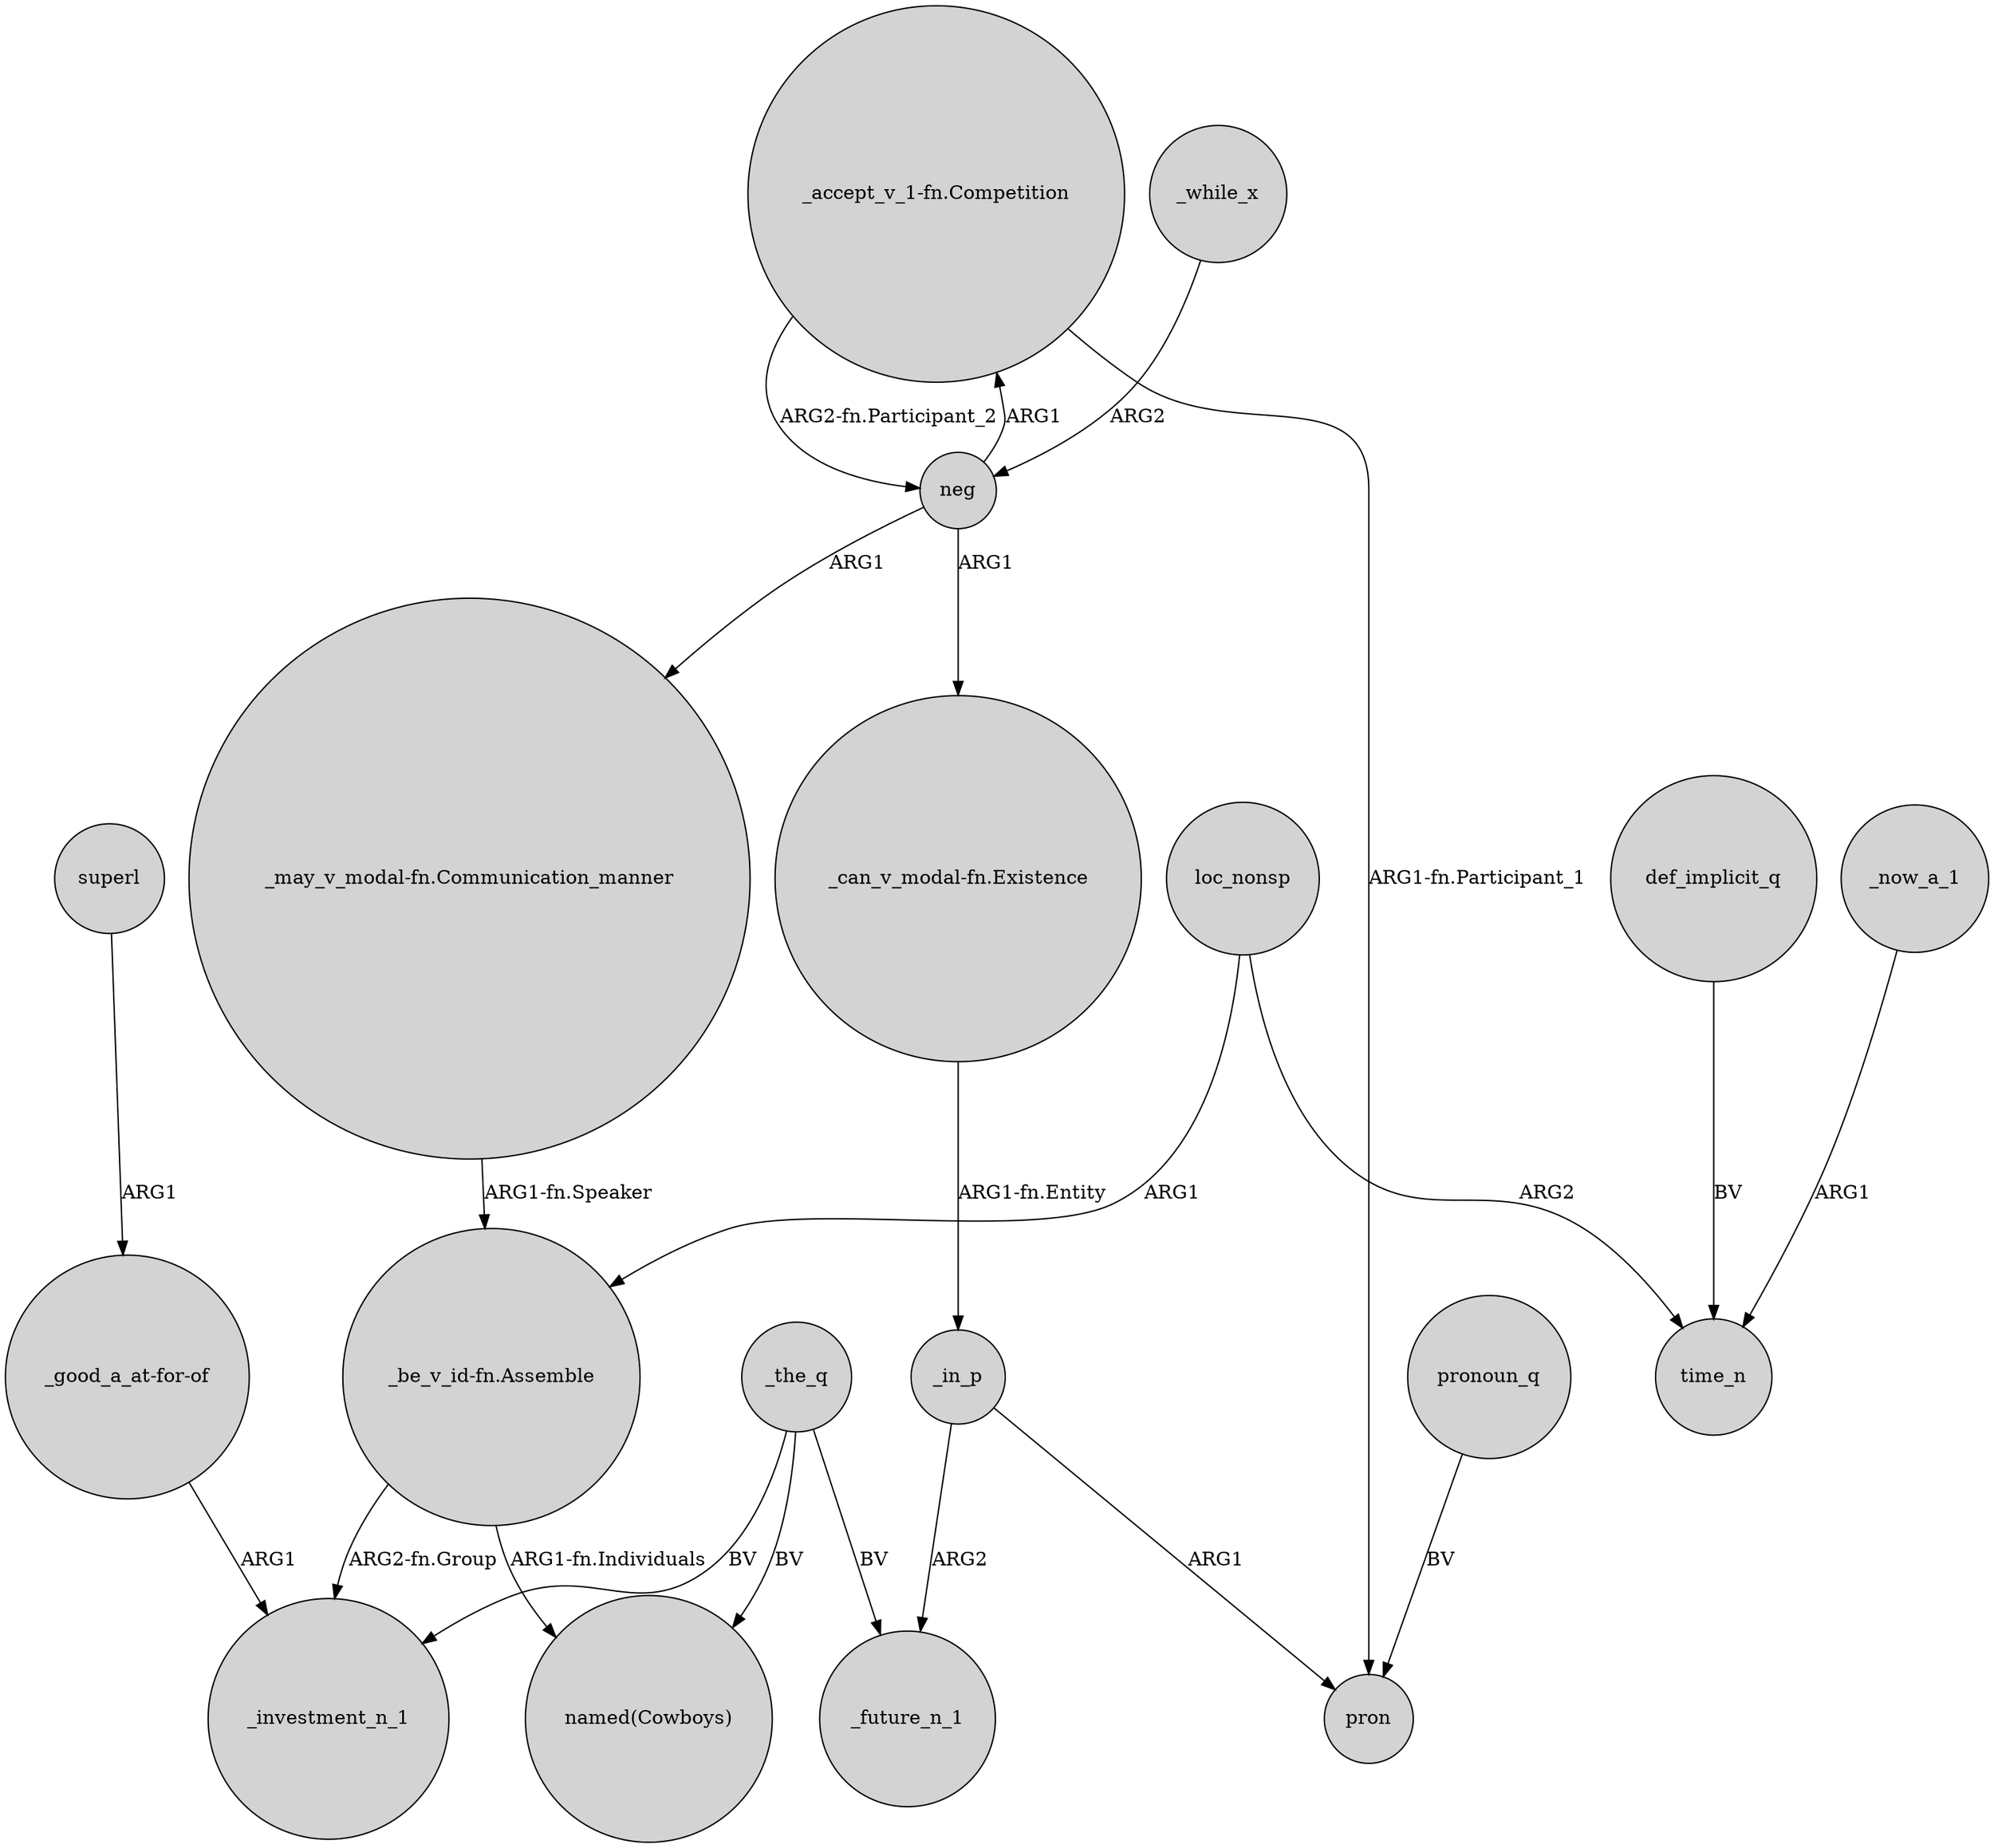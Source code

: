 digraph {
	node [shape=circle style=filled]
	"_be_v_id-fn.Assemble" -> _investment_n_1 [label="ARG2-fn.Group"]
	superl -> "_good_a_at-for-of" [label=ARG1]
	"_be_v_id-fn.Assemble" -> "named(Cowboys)" [label="ARG1-fn.Individuals"]
	neg -> "_may_v_modal-fn.Communication_manner" [label=ARG1]
	_the_q -> "named(Cowboys)" [label=BV]
	_the_q -> _investment_n_1 [label=BV]
	_now_a_1 -> time_n [label=ARG1]
	neg -> "_accept_v_1-fn.Competition" [label=ARG1]
	pronoun_q -> pron [label=BV]
	"_good_a_at-for-of" -> _investment_n_1 [label=ARG1]
	_the_q -> _future_n_1 [label=BV]
	"_accept_v_1-fn.Competition" -> pron [label="ARG1-fn.Participant_1"]
	neg -> "_can_v_modal-fn.Existence" [label=ARG1]
	loc_nonsp -> "_be_v_id-fn.Assemble" [label=ARG1]
	"_can_v_modal-fn.Existence" -> _in_p [label="ARG1-fn.Entity"]
	_while_x -> neg [label=ARG2]
	_in_p -> _future_n_1 [label=ARG2]
	loc_nonsp -> time_n [label=ARG2]
	"_may_v_modal-fn.Communication_manner" -> "_be_v_id-fn.Assemble" [label="ARG1-fn.Speaker"]
	"_accept_v_1-fn.Competition" -> neg [label="ARG2-fn.Participant_2"]
	_in_p -> pron [label=ARG1]
	def_implicit_q -> time_n [label=BV]
}
